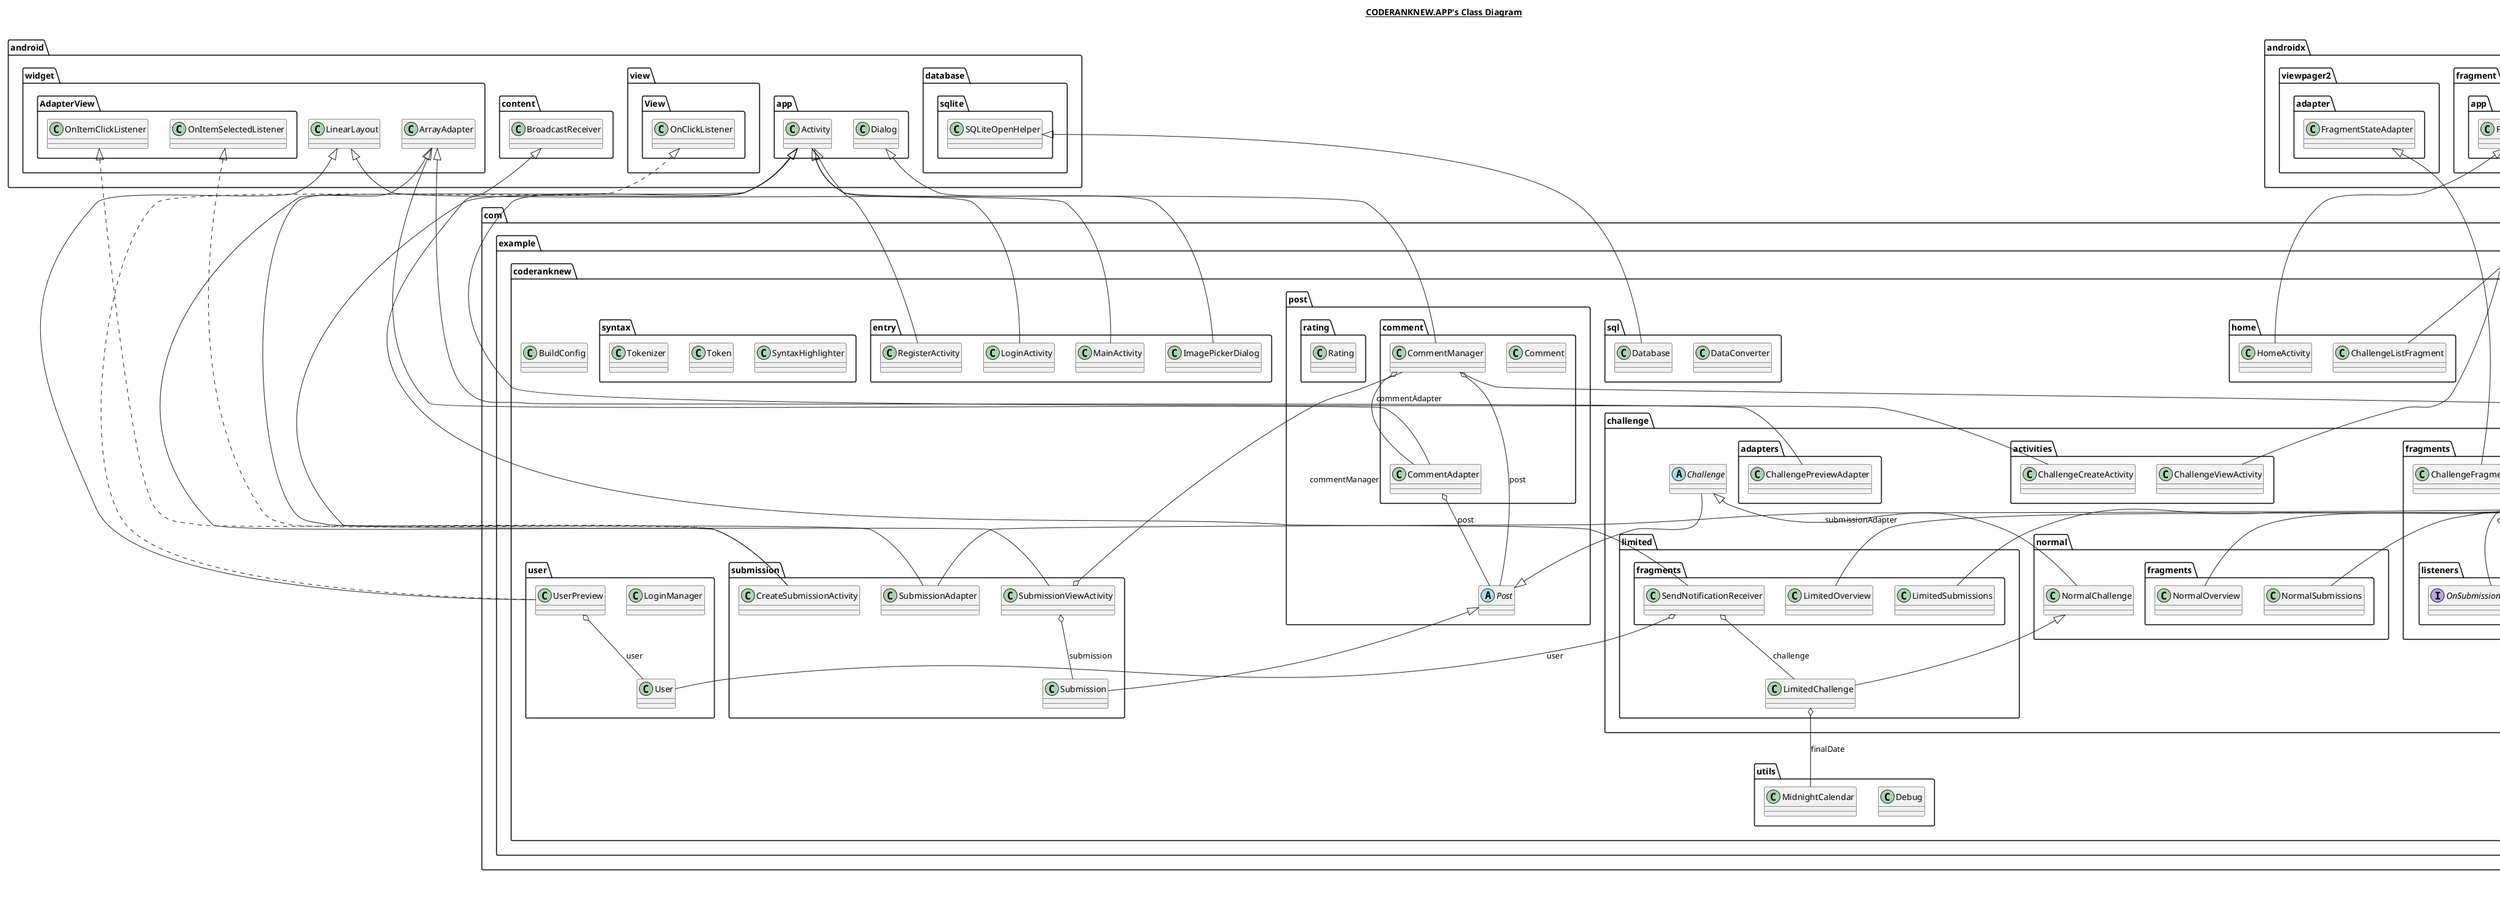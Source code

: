 @startuml

title __CODERANKNEW.APP's Class Diagram__\n

  namespace com.example.coderanknew {
    class com.example.coderanknew.BuildConfig {
    }
  }
  

  namespace com.example.coderanknew {
    namespace challenge {
      abstract class com.example.coderanknew.challenge.Challenge {
      }
    }
  }
  

  namespace com.example.coderanknew {
    namespace challenge {
      namespace activities {
        class com.example.coderanknew.challenge.activities.ChallengeCreateActivity {
        }
      }
    }
  }
  

  namespace com.example.coderanknew {
    namespace challenge {
      namespace activities {
        class com.example.coderanknew.challenge.activities.ChallengeViewActivity {
        }
      }
    }
  }
  

  namespace com.example.coderanknew {
    namespace challenge {
      namespace adapters {
        class com.example.coderanknew.challenge.adapters.ChallengePreviewAdapter {
        }
      }
    }
  }
  

  namespace com.example.coderanknew {
    namespace challenge {
      namespace fragments {
        class com.example.coderanknew.challenge.fragments.ChallengeFragmentAdapter {
        }
      }
    }
  }
  

  namespace com.example.coderanknew {
    namespace challenge {
      namespace fragments {
        abstract class com.example.coderanknew.challenge.fragments.OverviewFragment {
        }
      }
    }
  }
  

  namespace com.example.coderanknew {
    namespace challenge {
      namespace fragments {
        abstract class com.example.coderanknew.challenge.fragments.SubmissionsFragment {
        }
      }
    }
  }
  

  namespace com.example.coderanknew {
    namespace challenge {
      namespace fragments {
        namespace listeners {
          interface com.example.coderanknew.challenge.fragments.listeners.OnChallengeStateChangeListener {
          }
        }
      }
    }
  }
  

  namespace com.example.coderanknew {
    namespace challenge {
      namespace fragments {
        namespace listeners {
          interface com.example.coderanknew.challenge.fragments.listeners.OnSubmissionsChangeListener {
          }
        }
      }
    }
  }
  

  namespace com.example.coderanknew {
    namespace challenge {
      namespace limited {
        class com.example.coderanknew.challenge.limited.LimitedChallenge {
        }
      }
    }
  }
  

  namespace com.example.coderanknew {
    namespace challenge {
      namespace limited {
        namespace fragments {
          class com.example.coderanknew.challenge.limited.fragments.LimitedOverview {
          }
        }
      }
    }
  }
  

  namespace com.example.coderanknew {
    namespace challenge {
      namespace limited {
        namespace fragments {
          class com.example.coderanknew.challenge.limited.fragments.LimitedSubmissions {
          }
        }
      }
    }
  }
  

  namespace com.example.coderanknew {
    namespace challenge {
      namespace limited {
        namespace fragments {
          class com.example.coderanknew.challenge.limited.fragments.SendNotificationReceiver {
          }
        }
      }
    }
  }
  

  namespace com.example.coderanknew {
    namespace challenge {
      namespace normal {
        class com.example.coderanknew.challenge.normal.NormalChallenge {
        }
      }
    }
  }
  

  namespace com.example.coderanknew {
    namespace challenge {
      namespace normal {
        namespace fragments {
          class com.example.coderanknew.challenge.normal.fragments.NormalOverview {
          }
        }
      }
    }
  }
  

  namespace com.example.coderanknew {
    namespace challenge {
      namespace normal {
        namespace fragments {
          class com.example.coderanknew.challenge.normal.fragments.NormalSubmissions {
          }
        }
      }
    }
  }
  

  namespace com.example.coderanknew {
    namespace entry {
      class com.example.coderanknew.entry.ImagePickerDialog {
      }
    }
  }
  

  namespace com.example.coderanknew {
    namespace entry {
      class com.example.coderanknew.entry.LoginActivity {
      }
    }
  }
  

  namespace com.example.coderanknew {
    namespace entry {
      class com.example.coderanknew.entry.MainActivity {
      }
    }
  }
  

  namespace com.example.coderanknew {
    namespace entry {
      class com.example.coderanknew.entry.RegisterActivity {
      }
    }
  }
  

  namespace com.example.coderanknew {
    namespace home {
      class com.example.coderanknew.home.ChallengeListFragment {
      }
    }
  }
  

  namespace com.example.coderanknew {
    namespace home {
      class com.example.coderanknew.home.HomeActivity {
      }
    }
  }
  

  namespace com.example.coderanknew {
    namespace post {
      abstract class com.example.coderanknew.post.Post {
      }
    }
  }
  

  namespace com.example.coderanknew {
    namespace post {
      namespace comment {
        class com.example.coderanknew.post.comment.Comment {
        }
      }
    }
  }
  

  namespace com.example.coderanknew {
    namespace post {
      namespace comment {
        class com.example.coderanknew.post.comment.CommentAdapter {
        }
      }
    }
  }
  

  namespace com.example.coderanknew {
    namespace post {
      namespace comment {
        class com.example.coderanknew.post.comment.CommentManager {
        }
      }
    }
  }
  

  namespace com.example.coderanknew {
    namespace post {
      namespace rating {
        class com.example.coderanknew.post.rating.Rating {
        }
      }
    }
  }
  

  namespace com.example.coderanknew {
    namespace sql {
      class com.example.coderanknew.sql.DataConverter {
      }
    }
  }
  

  namespace com.example.coderanknew {
    namespace sql {
      class com.example.coderanknew.sql.Database {
      }
    }
  }
  

  namespace com.example.coderanknew {
    namespace submission {
      class com.example.coderanknew.submission.CreateSubmissionActivity {
      }
    }
  }
  

  namespace com.example.coderanknew {
    namespace submission {
      class com.example.coderanknew.submission.Submission {
      }
    }
  }
  

  namespace com.example.coderanknew {
    namespace submission {
      class com.example.coderanknew.submission.SubmissionAdapter {
      }
    }
  }
  

  namespace com.example.coderanknew {
    namespace submission {
      class com.example.coderanknew.submission.SubmissionViewActivity {
      }
    }
  }
  

  namespace com.example.coderanknew {
    namespace syntax {
      class com.example.coderanknew.syntax.SyntaxHighlighter {
      }
    }
  }
  

  namespace com.example.coderanknew {
    namespace syntax {
      class com.example.coderanknew.syntax.Token {
      }
    }
  }
  

  namespace com.example.coderanknew {
    namespace syntax {
      class com.example.coderanknew.syntax.Tokenizer {
      }
    }
  }
  

  namespace com.example.coderanknew {
    namespace user {
      class com.example.coderanknew.user.LoginManager {
      }
    }
  }
  

  namespace com.example.coderanknew {
    namespace user {
      class com.example.coderanknew.user.User {
      }
    }
  }
  

  namespace com.example.coderanknew {
    namespace user {
      class com.example.coderanknew.user.UserPreview {
      }
    }
  }
  

  namespace com.example.coderanknew {
    namespace utils {
      class com.example.coderanknew.utils.Debug {
      }
    }
  }
  

  namespace com.example.coderanknew {
    namespace utils {
      class com.example.coderanknew.utils.MidnightCalendar {
      }
    }
  }
  

  com.example.coderanknew.challenge.Challenge -up-|> com.example.coderanknew.post.Post
  com.example.coderanknew.challenge.activities.ChallengeCreateActivity -up-|> android.app.Activity
  com.example.coderanknew.challenge.activities.ChallengeViewActivity -up-|> androidx.fragment.app.FragmentActivity
  com.example.coderanknew.challenge.adapters.ChallengePreviewAdapter -up-|> android.widget.ArrayAdapter
  com.example.coderanknew.challenge.fragments.ChallengeFragmentAdapter -up-|> androidx.viewpager2.adapter.FragmentStateAdapter
  com.example.coderanknew.challenge.fragments.OverviewFragment .up.|> com.example.coderanknew.challenge.fragments.listeners.OnSubmissionsChangeListener
  com.example.coderanknew.challenge.fragments.OverviewFragment -up-|> androidx.fragment.app.Fragment
  com.example.coderanknew.challenge.fragments.OverviewFragment o-- C : challenge
  com.example.coderanknew.challenge.fragments.OverviewFragment o-- com.example.coderanknew.challenge.fragments.listeners.OnChallengeStateChangeListener : onChallengeStateChangeListener
  com.example.coderanknew.challenge.fragments.OverviewFragment o-- com.example.coderanknew.post.comment.CommentManager : commentManager
  com.example.coderanknew.challenge.fragments.SubmissionsFragment .up.|> com.example.coderanknew.challenge.fragments.listeners.OnChallengeStateChangeListener
  com.example.coderanknew.challenge.fragments.SubmissionsFragment -up-|> androidx.fragment.app.Fragment
  com.example.coderanknew.challenge.fragments.SubmissionsFragment o-- C : challenge
  com.example.coderanknew.challenge.fragments.SubmissionsFragment o-- com.example.coderanknew.challenge.fragments.listeners.OnSubmissionsChangeListener : onSubmissionsChangeListener
  com.example.coderanknew.challenge.fragments.SubmissionsFragment o-- com.example.coderanknew.submission.SubmissionAdapter : submissionAdapter
  com.example.coderanknew.challenge.limited.LimitedChallenge -up-|> com.example.coderanknew.challenge.normal.NormalChallenge
  com.example.coderanknew.challenge.limited.LimitedChallenge o-- com.example.coderanknew.utils.MidnightCalendar : finalDate
  com.example.coderanknew.challenge.limited.fragments.LimitedOverview -up-|> com.example.coderanknew.challenge.fragments.OverviewFragment
  com.example.coderanknew.challenge.limited.fragments.LimitedSubmissions -up-|> com.example.coderanknew.challenge.fragments.SubmissionsFragment
  com.example.coderanknew.challenge.limited.fragments.SendNotificationReceiver -up-|> android.content.BroadcastReceiver
  com.example.coderanknew.challenge.limited.fragments.SendNotificationReceiver o-- com.example.coderanknew.challenge.limited.LimitedChallenge : challenge
  com.example.coderanknew.challenge.limited.fragments.SendNotificationReceiver o-- com.example.coderanknew.user.User : user
  com.example.coderanknew.challenge.normal.NormalChallenge -up-|> com.example.coderanknew.challenge.Challenge
  com.example.coderanknew.challenge.normal.fragments.NormalOverview -up-|> com.example.coderanknew.challenge.fragments.OverviewFragment
  com.example.coderanknew.challenge.normal.fragments.NormalSubmissions -up-|> com.example.coderanknew.challenge.fragments.SubmissionsFragment
  com.example.coderanknew.entry.ImagePickerDialog -up-|> android.app.Dialog
  com.example.coderanknew.entry.LoginActivity -up-|> android.app.Activity
  com.example.coderanknew.entry.MainActivity -up-|> android.app.Activity
  com.example.coderanknew.entry.RegisterActivity -up-|> android.app.Activity
  com.example.coderanknew.home.ChallengeListFragment -up-|> androidx.fragment.app.Fragment
  com.example.coderanknew.home.HomeActivity -up-|> androidx.fragment.app.FragmentActivity
  com.example.coderanknew.home.HomeActivity o-- com.example.coderanknew.home.HomeActivity.HomeFragmentAdapter : homeFragmentAdapter
  com.example.coderanknew.post.comment.CommentAdapter -up-|> android.widget.ArrayAdapter
  com.example.coderanknew.post.comment.CommentAdapter o-- com.example.coderanknew.post.Post : post
  com.example.coderanknew.post.comment.CommentManager -up-|> android.widget.LinearLayout
  com.example.coderanknew.post.comment.CommentManager o-- com.example.coderanknew.post.comment.CommentAdapter : commentAdapter
  com.example.coderanknew.post.comment.CommentManager o-- com.example.coderanknew.post.Post : post
  com.example.coderanknew.sql.Database -up-|> android.database.sqlite.SQLiteOpenHelper
  com.example.coderanknew.submission.CreateSubmissionActivity .up.|> android.widget.AdapterView.OnItemClickListener
  com.example.coderanknew.submission.CreateSubmissionActivity .up.|> android.widget.AdapterView.OnItemSelectedListener
  com.example.coderanknew.submission.CreateSubmissionActivity -up-|> android.app.Activity
  com.example.coderanknew.submission.Submission -up-|> com.example.coderanknew.post.Post
  com.example.coderanknew.submission.SubmissionAdapter -up-|> android.widget.ArrayAdapter
  com.example.coderanknew.submission.SubmissionViewActivity -up-|> android.app.Activity
  com.example.coderanknew.submission.SubmissionViewActivity o-- com.example.coderanknew.post.comment.CommentManager : commentManager
  com.example.coderanknew.submission.SubmissionViewActivity o-- com.example.coderanknew.submission.Submission : submission
  com.example.coderanknew.syntax.Token o-- com.example.coderanknew.syntax.Token.Type : type
  com.example.coderanknew.user.UserPreview .up.|> android.view.View.OnClickListener
  com.example.coderanknew.user.UserPreview -up-|> android.widget.LinearLayout
  com.example.coderanknew.user.UserPreview o-- com.example.coderanknew.user.User : user


right footer


PlantUML diagram generated by SketchIt! (https://bitbucket.org/pmesmeur/sketch.it)
For more information about this tool, please contact philippe.mesmeur@gmail.com
endfooter

@enduml
